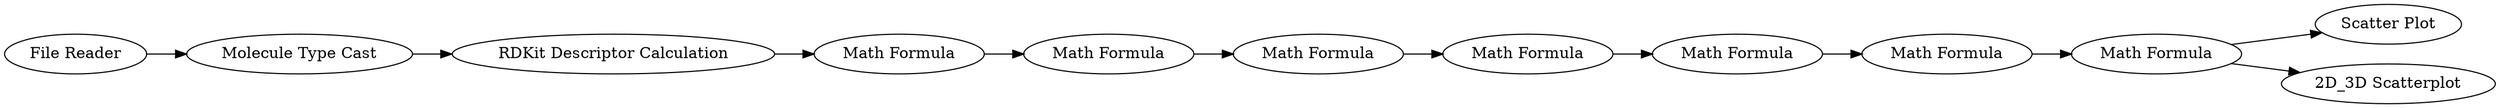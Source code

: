 digraph {
	5 -> 8
	7 -> 3
	4 -> 5
	11 -> 2
	8 -> 9
	3 -> 4
	1 -> 6
	11 -> 12
	9 -> 10
	6 -> 7
	10 -> 11
	5 [label="Math Formula"]
	1 [label="File Reader"]
	7 [label="RDKit Descriptor Calculation"]
	9 [label="Math Formula"]
	11 [label="Math Formula"]
	4 [label="Math Formula"]
	6 [label="Molecule Type Cast"]
	8 [label="Math Formula"]
	12 [label="2D_3D Scatterplot"]
	3 [label="Math Formula"]
	2 [label="Scatter Plot"]
	10 [label="Math Formula"]
	rankdir=LR
}
